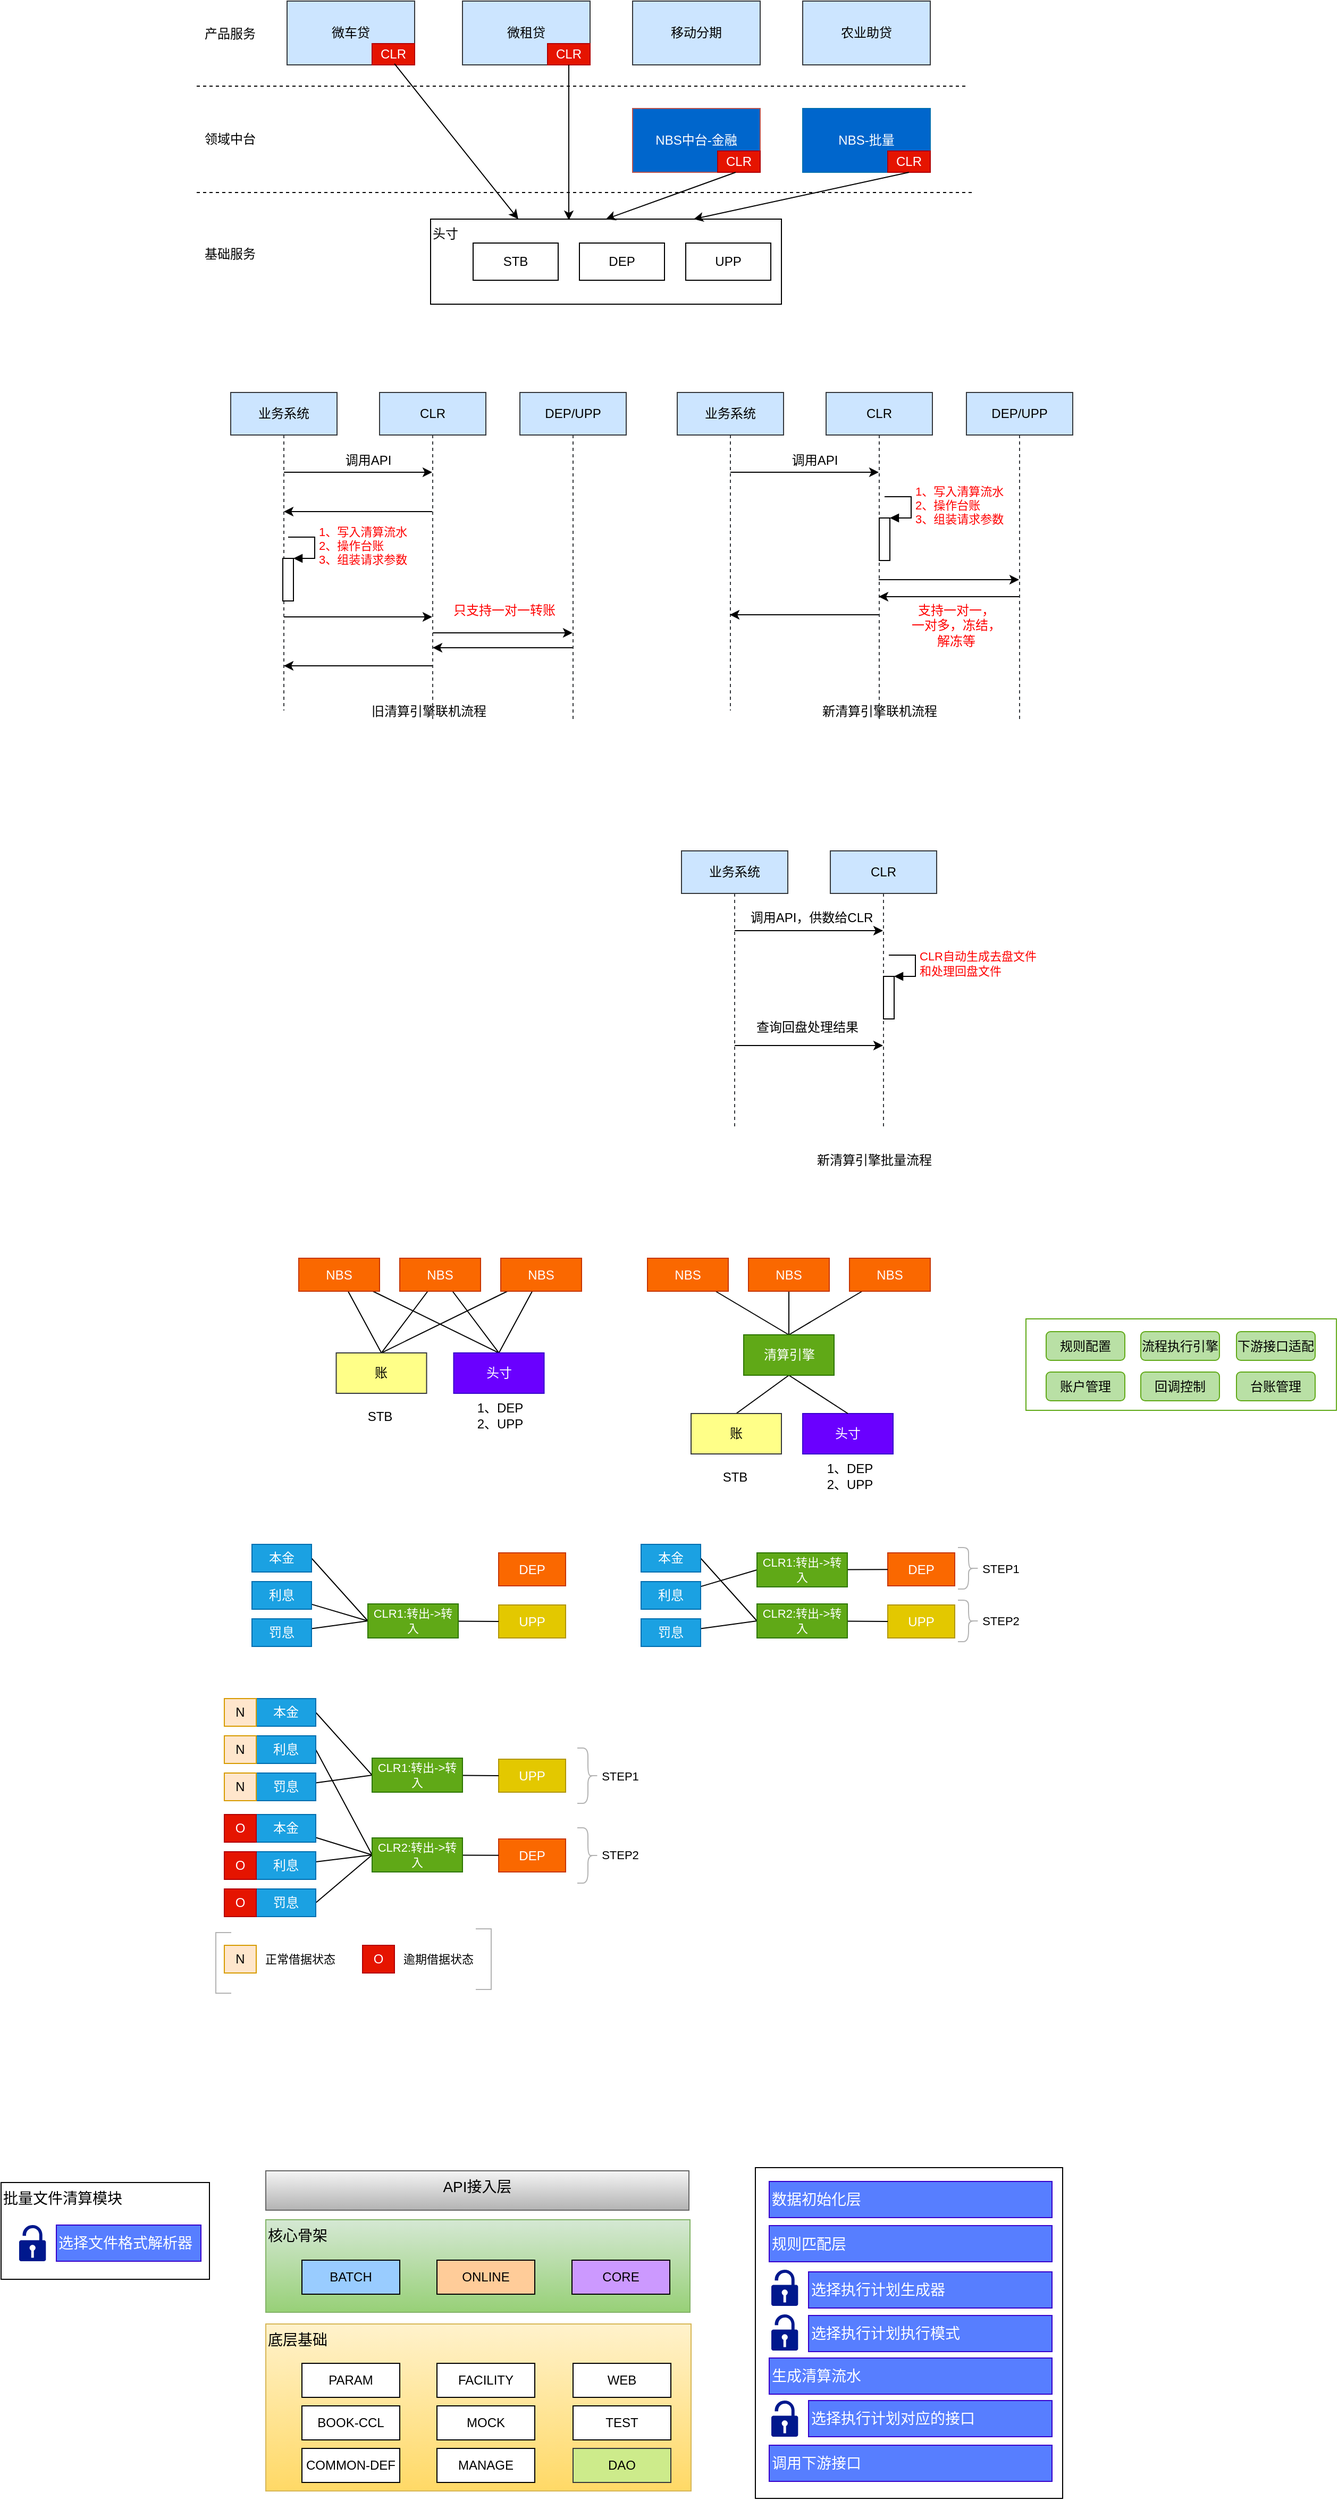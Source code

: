 <mxfile version="12.9.12" type="github">
  <diagram id="a1tYPp3BrUKqBEwflOAb" name="第 1 页">
    <mxGraphModel dx="1267" dy="478" grid="0" gridSize="10" guides="1" tooltips="1" connect="1" arrows="1" fold="1" page="0" pageScale="1" pageWidth="827" pageHeight="1169" math="0" shadow="0">
      <root>
        <mxCell id="0" />
        <mxCell id="1" parent="0" />
        <mxCell id="z7BArUK1gWUJ_uSvDdDJ-170" value="批量文件清算模块" style="rounded=0;whiteSpace=wrap;html=1;fontSize=14;align=left;verticalAlign=top;" vertex="1" parent="1">
          <mxGeometry x="-164" y="2351" width="196" height="91" as="geometry" />
        </mxCell>
        <mxCell id="M3d5OWu_3yA432DnbDmX-1" value="微车贷" style="rounded=0;whiteSpace=wrap;html=1;fillColor=#cce5ff;strokeColor=#36393d;" parent="1" vertex="1">
          <mxGeometry x="105" y="300" width="120" height="60" as="geometry" />
        </mxCell>
        <mxCell id="M3d5OWu_3yA432DnbDmX-2" value="微租贷" style="rounded=0;whiteSpace=wrap;html=1;fillColor=#cce5ff;strokeColor=#36393d;" parent="1" vertex="1">
          <mxGeometry x="270" y="300" width="120" height="60" as="geometry" />
        </mxCell>
        <mxCell id="M3d5OWu_3yA432DnbDmX-3" value="CLR" style="rounded=0;whiteSpace=wrap;html=1;fillColor=#e51400;strokeColor=#B20000;fontColor=#ffffff;" parent="1" vertex="1">
          <mxGeometry x="185" y="340" width="40" height="20" as="geometry" />
        </mxCell>
        <mxCell id="M3d5OWu_3yA432DnbDmX-4" value="CLR" style="rounded=0;whiteSpace=wrap;html=1;fillColor=#e51400;strokeColor=#B20000;fontColor=#ffffff;" parent="1" vertex="1">
          <mxGeometry x="350" y="340" width="40" height="20" as="geometry" />
        </mxCell>
        <mxCell id="M3d5OWu_3yA432DnbDmX-5" value="" style="endArrow=none;dashed=1;html=1;" parent="1" edge="1">
          <mxGeometry width="50" height="50" relative="1" as="geometry">
            <mxPoint x="20" y="380" as="sourcePoint" />
            <mxPoint x="745" y="380" as="targetPoint" />
          </mxGeometry>
        </mxCell>
        <mxCell id="M3d5OWu_3yA432DnbDmX-6" value="NBS中台-金融" style="rounded=0;whiteSpace=wrap;html=1;fillColor=#0066CC;strokeColor=#b85450;fontColor=#FFFFFF;" parent="1" vertex="1">
          <mxGeometry x="430" y="401" width="120" height="60" as="geometry" />
        </mxCell>
        <mxCell id="M3d5OWu_3yA432DnbDmX-7" value="NBS-批量" style="rounded=0;whiteSpace=wrap;html=1;fillColor=#0066CC;strokeColor=#006EAF;fontColor=#ffffff;" parent="1" vertex="1">
          <mxGeometry x="590" y="401" width="120" height="60" as="geometry" />
        </mxCell>
        <mxCell id="M3d5OWu_3yA432DnbDmX-8" value="CLR" style="rounded=0;whiteSpace=wrap;html=1;fillColor=#e51400;strokeColor=#B20000;fontColor=#ffffff;" parent="1" vertex="1">
          <mxGeometry x="510" y="441" width="40" height="20" as="geometry" />
        </mxCell>
        <mxCell id="M3d5OWu_3yA432DnbDmX-9" value="CLR" style="rounded=0;whiteSpace=wrap;html=1;fillColor=#e51400;strokeColor=#B20000;fontColor=#ffffff;" parent="1" vertex="1">
          <mxGeometry x="670" y="441" width="40" height="20" as="geometry" />
        </mxCell>
        <mxCell id="M3d5OWu_3yA432DnbDmX-10" value="移动分期" style="rounded=0;whiteSpace=wrap;html=1;fillColor=#cce5ff;strokeColor=#36393d;" parent="1" vertex="1">
          <mxGeometry x="430" y="300" width="120" height="60" as="geometry" />
        </mxCell>
        <mxCell id="M3d5OWu_3yA432DnbDmX-12" value="农业助贷" style="rounded=0;whiteSpace=wrap;html=1;fillColor=#cce5ff;strokeColor=#36393d;" parent="1" vertex="1">
          <mxGeometry x="590" y="300" width="120" height="60" as="geometry" />
        </mxCell>
        <mxCell id="M3d5OWu_3yA432DnbDmX-13" value="" style="endArrow=none;dashed=1;html=1;" parent="1" edge="1">
          <mxGeometry width="50" height="50" relative="1" as="geometry">
            <mxPoint x="20" y="480" as="sourcePoint" />
            <mxPoint x="750" y="480" as="targetPoint" />
          </mxGeometry>
        </mxCell>
        <mxCell id="M3d5OWu_3yA432DnbDmX-19" value="头寸" style="rounded=0;whiteSpace=wrap;html=1;align=left;verticalAlign=top;" parent="1" vertex="1">
          <mxGeometry x="240" y="505" width="330" height="80" as="geometry" />
        </mxCell>
        <mxCell id="M3d5OWu_3yA432DnbDmX-20" value="STB" style="rounded=0;whiteSpace=wrap;html=1;align=center;" parent="1" vertex="1">
          <mxGeometry x="280" y="527.5" width="80" height="35" as="geometry" />
        </mxCell>
        <mxCell id="M3d5OWu_3yA432DnbDmX-21" value="DEP" style="rounded=0;whiteSpace=wrap;html=1;align=center;" parent="1" vertex="1">
          <mxGeometry x="380" y="527.5" width="80" height="35" as="geometry" />
        </mxCell>
        <mxCell id="M3d5OWu_3yA432DnbDmX-22" value="UPP" style="rounded=0;whiteSpace=wrap;html=1;align=center;" parent="1" vertex="1">
          <mxGeometry x="480" y="527.5" width="80" height="35" as="geometry" />
        </mxCell>
        <mxCell id="M3d5OWu_3yA432DnbDmX-23" value="" style="endArrow=classic;html=1;fontColor=#FFFFFF;exitX=0.842;exitY=0.983;exitDx=0;exitDy=0;exitPerimeter=0;entryX=0.25;entryY=0;entryDx=0;entryDy=0;" parent="1" source="M3d5OWu_3yA432DnbDmX-1" target="M3d5OWu_3yA432DnbDmX-19" edge="1">
          <mxGeometry width="50" height="50" relative="1" as="geometry">
            <mxPoint x="390" y="430" as="sourcePoint" />
            <mxPoint x="440" y="380" as="targetPoint" />
          </mxGeometry>
        </mxCell>
        <mxCell id="M3d5OWu_3yA432DnbDmX-24" value="" style="endArrow=classic;html=1;fontColor=#FFFFFF;exitX=0.5;exitY=1;exitDx=0;exitDy=0;entryX=0.394;entryY=0.013;entryDx=0;entryDy=0;entryPerimeter=0;" parent="1" source="M3d5OWu_3yA432DnbDmX-4" target="M3d5OWu_3yA432DnbDmX-19" edge="1">
          <mxGeometry width="50" height="50" relative="1" as="geometry">
            <mxPoint x="206.04" y="358.98" as="sourcePoint" />
            <mxPoint x="322.5" y="505" as="targetPoint" />
          </mxGeometry>
        </mxCell>
        <mxCell id="M3d5OWu_3yA432DnbDmX-25" value="" style="endArrow=classic;html=1;fontColor=#FFFFFF;exitX=0.808;exitY=1;exitDx=0;exitDy=0;entryX=0.5;entryY=0;entryDx=0;entryDy=0;exitPerimeter=0;" parent="1" source="M3d5OWu_3yA432DnbDmX-6" edge="1">
          <mxGeometry width="50" height="50" relative="1" as="geometry">
            <mxPoint x="370" y="360" as="sourcePoint" />
            <mxPoint x="405" y="505" as="targetPoint" />
          </mxGeometry>
        </mxCell>
        <mxCell id="M3d5OWu_3yA432DnbDmX-26" value="" style="endArrow=classic;html=1;fontColor=#FFFFFF;exitX=0.5;exitY=1;exitDx=0;exitDy=0;entryX=0.75;entryY=0;entryDx=0;entryDy=0;" parent="1" source="M3d5OWu_3yA432DnbDmX-9" target="M3d5OWu_3yA432DnbDmX-19" edge="1">
          <mxGeometry width="50" height="50" relative="1" as="geometry">
            <mxPoint x="526.96" y="461" as="sourcePoint" />
            <mxPoint x="405" y="505" as="targetPoint" />
          </mxGeometry>
        </mxCell>
        <mxCell id="M3d5OWu_3yA432DnbDmX-28" value="产品服务" style="text;html=1;align=center;verticalAlign=middle;resizable=0;points=[];autosize=1;fontColor=#000000;" parent="1" vertex="1">
          <mxGeometry x="21" y="321" width="60" height="20" as="geometry" />
        </mxCell>
        <mxCell id="M3d5OWu_3yA432DnbDmX-29" value="领域中台" style="text;html=1;align=center;verticalAlign=middle;resizable=0;points=[];autosize=1;fontColor=#000000;" parent="1" vertex="1">
          <mxGeometry x="21" y="420" width="60" height="20" as="geometry" />
        </mxCell>
        <mxCell id="M3d5OWu_3yA432DnbDmX-30" value="基础服务" style="text;html=1;align=center;verticalAlign=middle;resizable=0;points=[];autosize=1;fontColor=#000000;" parent="1" vertex="1">
          <mxGeometry x="21" y="527.5" width="60" height="20" as="geometry" />
        </mxCell>
        <mxCell id="M3d5OWu_3yA432DnbDmX-42" style="edgeStyle=orthogonalEdgeStyle;rounded=0;orthogonalLoop=1;jettySize=auto;html=1;fontColor=#000000;" parent="1" source="M3d5OWu_3yA432DnbDmX-39" target="M3d5OWu_3yA432DnbDmX-40" edge="1">
          <mxGeometry relative="1" as="geometry">
            <Array as="points">
              <mxPoint x="184" y="743" />
              <mxPoint x="184" y="743" />
            </Array>
          </mxGeometry>
        </mxCell>
        <mxCell id="M3d5OWu_3yA432DnbDmX-54" style="edgeStyle=orthogonalEdgeStyle;rounded=0;orthogonalLoop=1;jettySize=auto;html=1;fontColor=#000000;" parent="1" source="M3d5OWu_3yA432DnbDmX-39" target="M3d5OWu_3yA432DnbDmX-40" edge="1">
          <mxGeometry relative="1" as="geometry">
            <Array as="points">
              <mxPoint x="164" y="879" />
              <mxPoint x="164" y="879" />
            </Array>
          </mxGeometry>
        </mxCell>
        <mxCell id="M3d5OWu_3yA432DnbDmX-39" value="业务系统" style="shape=umlLifeline;perimeter=lifelinePerimeter;whiteSpace=wrap;html=1;container=1;collapsible=0;recursiveResize=0;outlineConnect=0;align=center;fillColor=#cce5ff;strokeColor=#36393d;" parent="1" vertex="1">
          <mxGeometry x="52" y="668" width="100" height="299" as="geometry" />
        </mxCell>
        <mxCell id="M3d5OWu_3yA432DnbDmX-50" value="" style="html=1;points=[];perimeter=orthogonalPerimeter;align=center;" parent="M3d5OWu_3yA432DnbDmX-39" vertex="1">
          <mxGeometry x="49" y="156" width="10" height="40" as="geometry" />
        </mxCell>
        <mxCell id="M3d5OWu_3yA432DnbDmX-51" value="1、写入清算流水&lt;br&gt;2、操作台账&lt;br&gt;3、组装请求参数" style="edgeStyle=orthogonalEdgeStyle;html=1;align=left;spacingLeft=2;endArrow=block;rounded=0;entryX=1;entryY=0;fontColor=#FF0000;" parent="M3d5OWu_3yA432DnbDmX-39" target="M3d5OWu_3yA432DnbDmX-50" edge="1">
          <mxGeometry relative="1" as="geometry">
            <mxPoint x="54" y="136" as="sourcePoint" />
            <Array as="points">
              <mxPoint x="79" y="136" />
            </Array>
          </mxGeometry>
        </mxCell>
        <mxCell id="M3d5OWu_3yA432DnbDmX-44" style="edgeStyle=orthogonalEdgeStyle;rounded=0;orthogonalLoop=1;jettySize=auto;html=1;fontColor=#000000;" parent="1" source="M3d5OWu_3yA432DnbDmX-40" target="M3d5OWu_3yA432DnbDmX-39" edge="1">
          <mxGeometry relative="1" as="geometry">
            <Array as="points">
              <mxPoint x="170" y="780" />
              <mxPoint x="170" y="780" />
            </Array>
          </mxGeometry>
        </mxCell>
        <mxCell id="M3d5OWu_3yA432DnbDmX-55" style="edgeStyle=orthogonalEdgeStyle;rounded=0;orthogonalLoop=1;jettySize=auto;html=1;fontColor=#000000;" parent="1" source="M3d5OWu_3yA432DnbDmX-40" target="M3d5OWu_3yA432DnbDmX-41" edge="1">
          <mxGeometry relative="1" as="geometry">
            <Array as="points">
              <mxPoint x="302" y="894" />
              <mxPoint x="302" y="894" />
            </Array>
          </mxGeometry>
        </mxCell>
        <mxCell id="M3d5OWu_3yA432DnbDmX-40" value="CLR" style="shape=umlLifeline;perimeter=lifelinePerimeter;whiteSpace=wrap;html=1;container=1;collapsible=0;recursiveResize=0;outlineConnect=0;align=center;fillColor=#cce5ff;strokeColor=#36393d;" parent="1" vertex="1">
          <mxGeometry x="192" y="668" width="100" height="309" as="geometry" />
        </mxCell>
        <mxCell id="M3d5OWu_3yA432DnbDmX-56" style="edgeStyle=orthogonalEdgeStyle;rounded=0;orthogonalLoop=1;jettySize=auto;html=1;fontColor=#000000;" parent="1" source="M3d5OWu_3yA432DnbDmX-40" target="M3d5OWu_3yA432DnbDmX-39" edge="1">
          <mxGeometry relative="1" as="geometry">
            <mxPoint x="252" y="952" as="sourcePoint" />
            <Array as="points">
              <mxPoint x="163" y="925" />
              <mxPoint x="163" y="925" />
            </Array>
          </mxGeometry>
        </mxCell>
        <mxCell id="M3d5OWu_3yA432DnbDmX-57" style="edgeStyle=orthogonalEdgeStyle;rounded=0;orthogonalLoop=1;jettySize=auto;html=1;fontColor=#000000;" parent="1" source="M3d5OWu_3yA432DnbDmX-41" target="M3d5OWu_3yA432DnbDmX-40" edge="1">
          <mxGeometry relative="1" as="geometry">
            <Array as="points">
              <mxPoint x="310" y="908" />
              <mxPoint x="310" y="908" />
            </Array>
          </mxGeometry>
        </mxCell>
        <mxCell id="M3d5OWu_3yA432DnbDmX-41" value="DEP/UPP" style="shape=umlLifeline;perimeter=lifelinePerimeter;whiteSpace=wrap;html=1;container=1;collapsible=0;recursiveResize=0;outlineConnect=0;align=center;fillColor=#cce5ff;strokeColor=#36393d;" parent="1" vertex="1">
          <mxGeometry x="324" y="668" width="100" height="309" as="geometry" />
        </mxCell>
        <mxCell id="M3d5OWu_3yA432DnbDmX-43" value="调用API" style="text;html=1;align=center;verticalAlign=middle;resizable=0;points=[];autosize=1;fontColor=#000000;" parent="1" vertex="1">
          <mxGeometry x="155" y="723" width="52" height="18" as="geometry" />
        </mxCell>
        <mxCell id="M3d5OWu_3yA432DnbDmX-58" style="edgeStyle=orthogonalEdgeStyle;rounded=0;orthogonalLoop=1;jettySize=auto;html=1;fontColor=#000000;" parent="1" source="M3d5OWu_3yA432DnbDmX-60" target="M3d5OWu_3yA432DnbDmX-65" edge="1">
          <mxGeometry relative="1" as="geometry">
            <Array as="points">
              <mxPoint x="604" y="743" />
              <mxPoint x="604" y="743" />
            </Array>
          </mxGeometry>
        </mxCell>
        <mxCell id="M3d5OWu_3yA432DnbDmX-60" value="业务系统" style="shape=umlLifeline;perimeter=lifelinePerimeter;whiteSpace=wrap;html=1;container=1;collapsible=0;recursiveResize=0;outlineConnect=0;align=center;fillColor=#cce5ff;strokeColor=#36393d;" parent="1" vertex="1">
          <mxGeometry x="472" y="668" width="100" height="299" as="geometry" />
        </mxCell>
        <mxCell id="M3d5OWu_3yA432DnbDmX-64" style="edgeStyle=orthogonalEdgeStyle;rounded=0;orthogonalLoop=1;jettySize=auto;html=1;fontColor=#000000;" parent="1" edge="1">
          <mxGeometry relative="1" as="geometry">
            <mxPoint x="661.5" y="844" as="sourcePoint" />
            <mxPoint x="793.5" y="844" as="targetPoint" />
            <Array as="points">
              <mxPoint x="721" y="844" />
              <mxPoint x="721" y="844" />
            </Array>
          </mxGeometry>
        </mxCell>
        <mxCell id="M3d5OWu_3yA432DnbDmX-65" value="CLR" style="shape=umlLifeline;perimeter=lifelinePerimeter;whiteSpace=wrap;html=1;container=1;collapsible=0;recursiveResize=0;outlineConnect=0;align=center;fillColor=#cce5ff;strokeColor=#36393d;" parent="1" vertex="1">
          <mxGeometry x="612" y="668" width="100" height="309" as="geometry" />
        </mxCell>
        <mxCell id="M3d5OWu_3yA432DnbDmX-61" value="" style="html=1;points=[];perimeter=orthogonalPerimeter;align=center;" parent="M3d5OWu_3yA432DnbDmX-65" vertex="1">
          <mxGeometry x="50" y="118" width="10" height="40" as="geometry" />
        </mxCell>
        <mxCell id="M3d5OWu_3yA432DnbDmX-62" value="1、写入清算流水&lt;br&gt;2、操作台账&lt;br&gt;3、组装请求参数" style="edgeStyle=orthogonalEdgeStyle;html=1;align=left;spacingLeft=2;endArrow=block;rounded=0;entryX=1;entryY=0;fontColor=#FF0000;" parent="M3d5OWu_3yA432DnbDmX-65" target="M3d5OWu_3yA432DnbDmX-61" edge="1">
          <mxGeometry relative="1" as="geometry">
            <mxPoint x="55" y="98" as="sourcePoint" />
            <Array as="points">
              <mxPoint x="80" y="98" />
            </Array>
          </mxGeometry>
        </mxCell>
        <mxCell id="M3d5OWu_3yA432DnbDmX-66" style="edgeStyle=orthogonalEdgeStyle;rounded=0;orthogonalLoop=1;jettySize=auto;html=1;fontColor=#000000;" parent="1" edge="1">
          <mxGeometry relative="1" as="geometry">
            <mxPoint x="661.5" y="877" as="sourcePoint" />
            <mxPoint x="521.5" y="877" as="targetPoint" />
            <Array as="points">
              <mxPoint x="597" y="877" />
              <mxPoint x="597" y="877" />
            </Array>
          </mxGeometry>
        </mxCell>
        <mxCell id="M3d5OWu_3yA432DnbDmX-67" style="edgeStyle=orthogonalEdgeStyle;rounded=0;orthogonalLoop=1;jettySize=auto;html=1;fontColor=#000000;" parent="1" edge="1">
          <mxGeometry relative="1" as="geometry">
            <mxPoint x="793.5" y="860" as="sourcePoint" />
            <mxPoint x="661.5" y="860" as="targetPoint" />
            <Array as="points">
              <mxPoint x="719" y="860" />
              <mxPoint x="719" y="860" />
            </Array>
          </mxGeometry>
        </mxCell>
        <mxCell id="M3d5OWu_3yA432DnbDmX-68" value="DEP/UPP" style="shape=umlLifeline;perimeter=lifelinePerimeter;whiteSpace=wrap;html=1;container=1;collapsible=0;recursiveResize=0;outlineConnect=0;align=center;fillColor=#cce5ff;strokeColor=#36393d;" parent="1" vertex="1">
          <mxGeometry x="744" y="668" width="100" height="309" as="geometry" />
        </mxCell>
        <mxCell id="M3d5OWu_3yA432DnbDmX-69" value="调用API" style="text;html=1;align=center;verticalAlign=middle;resizable=0;points=[];autosize=1;fontColor=#000000;" parent="1" vertex="1">
          <mxGeometry x="575" y="723" width="52" height="18" as="geometry" />
        </mxCell>
        <mxCell id="M3d5OWu_3yA432DnbDmX-70" value="旧清算引擎联机流程" style="text;html=1;align=center;verticalAlign=middle;resizable=0;points=[];autosize=1;fontColor=#000000;" parent="1" vertex="1">
          <mxGeometry x="179" y="959" width="118" height="18" as="geometry" />
        </mxCell>
        <mxCell id="M3d5OWu_3yA432DnbDmX-73" value="只支持一对一转账" style="text;html=1;align=center;verticalAlign=middle;resizable=0;points=[];autosize=1;fontColor=#FF0000;" parent="1" vertex="1">
          <mxGeometry x="256" y="864" width="106" height="18" as="geometry" />
        </mxCell>
        <mxCell id="M3d5OWu_3yA432DnbDmX-74" value="新清算引擎联机流程" style="text;html=1;align=center;verticalAlign=middle;resizable=0;points=[];autosize=1;fontColor=#000000;" parent="1" vertex="1">
          <mxGeometry x="603" y="959" width="118" height="18" as="geometry" />
        </mxCell>
        <mxCell id="M3d5OWu_3yA432DnbDmX-76" value="&lt;div&gt;支持一对一，&lt;/div&gt;&lt;div&gt;一对多，冻结，&lt;/div&gt;&lt;div&gt;解冻等&lt;br&gt;&lt;/div&gt;" style="text;html=1;align=center;verticalAlign=middle;resizable=0;points=[];autosize=1;fontColor=#FF0000;" parent="1" vertex="1">
          <mxGeometry x="687" y="864" width="94" height="46" as="geometry" />
        </mxCell>
        <mxCell id="M3d5OWu_3yA432DnbDmX-77" style="edgeStyle=orthogonalEdgeStyle;rounded=0;orthogonalLoop=1;jettySize=auto;html=1;fontColor=#000000;" parent="1" source="M3d5OWu_3yA432DnbDmX-78" target="M3d5OWu_3yA432DnbDmX-80" edge="1">
          <mxGeometry relative="1" as="geometry">
            <Array as="points">
              <mxPoint x="608" y="1174" />
              <mxPoint x="608" y="1174" />
            </Array>
          </mxGeometry>
        </mxCell>
        <mxCell id="M3d5OWu_3yA432DnbDmX-89" style="edgeStyle=orthogonalEdgeStyle;rounded=0;orthogonalLoop=1;jettySize=auto;html=1;fontColor=#FF0000;" parent="1" source="M3d5OWu_3yA432DnbDmX-78" target="M3d5OWu_3yA432DnbDmX-80" edge="1">
          <mxGeometry relative="1" as="geometry">
            <Array as="points">
              <mxPoint x="595" y="1282" />
              <mxPoint x="595" y="1282" />
            </Array>
          </mxGeometry>
        </mxCell>
        <mxCell id="M3d5OWu_3yA432DnbDmX-78" value="业务系统" style="shape=umlLifeline;perimeter=lifelinePerimeter;whiteSpace=wrap;html=1;container=1;collapsible=0;recursiveResize=0;outlineConnect=0;align=center;fillColor=#cce5ff;strokeColor=#36393d;" parent="1" vertex="1">
          <mxGeometry x="476" y="1099" width="100" height="261" as="geometry" />
        </mxCell>
        <mxCell id="M3d5OWu_3yA432DnbDmX-80" value="CLR" style="shape=umlLifeline;perimeter=lifelinePerimeter;whiteSpace=wrap;html=1;container=1;collapsible=0;recursiveResize=0;outlineConnect=0;align=center;fillColor=#cce5ff;strokeColor=#36393d;" parent="1" vertex="1">
          <mxGeometry x="616" y="1099" width="100" height="262" as="geometry" />
        </mxCell>
        <mxCell id="M3d5OWu_3yA432DnbDmX-81" value="" style="html=1;points=[];perimeter=orthogonalPerimeter;align=center;" parent="M3d5OWu_3yA432DnbDmX-80" vertex="1">
          <mxGeometry x="50" y="118" width="10" height="40" as="geometry" />
        </mxCell>
        <mxCell id="M3d5OWu_3yA432DnbDmX-82" value="CLR自动生成去盘文件&lt;br&gt;和处理回盘文件" style="edgeStyle=orthogonalEdgeStyle;html=1;align=left;spacingLeft=2;endArrow=block;rounded=0;entryX=1;entryY=0;fontColor=#FF0000;" parent="M3d5OWu_3yA432DnbDmX-80" target="M3d5OWu_3yA432DnbDmX-81" edge="1">
          <mxGeometry relative="1" as="geometry">
            <mxPoint x="55" y="98" as="sourcePoint" />
            <Array as="points">
              <mxPoint x="80" y="98" />
            </Array>
          </mxGeometry>
        </mxCell>
        <mxCell id="M3d5OWu_3yA432DnbDmX-86" value="调用API，供数给CLR" style="text;html=1;align=center;verticalAlign=middle;resizable=0;points=[];autosize=1;fontColor=#000000;" parent="1" vertex="1">
          <mxGeometry x="535" y="1153" width="125" height="18" as="geometry" />
        </mxCell>
        <mxCell id="M3d5OWu_3yA432DnbDmX-87" value="新清算引擎批量流程" style="text;html=1;align=center;verticalAlign=middle;resizable=0;points=[];autosize=1;fontColor=#000000;" parent="1" vertex="1">
          <mxGeometry x="598" y="1381" width="118" height="18" as="geometry" />
        </mxCell>
        <mxCell id="M3d5OWu_3yA432DnbDmX-91" value="查询回盘处理结果" style="text;html=1;align=center;verticalAlign=middle;resizable=0;points=[];autosize=1;fontColor=#000000;" parent="1" vertex="1">
          <mxGeometry x="541" y="1256" width="106" height="18" as="geometry" />
        </mxCell>
        <mxCell id="z7BArUK1gWUJ_uSvDdDJ-9" style="rounded=0;orthogonalLoop=1;jettySize=auto;html=1;entryX=0.5;entryY=0;entryDx=0;entryDy=0;endArrow=none;endFill=0;" edge="1" parent="1" source="z7BArUK1gWUJ_uSvDdDJ-1" target="z7BArUK1gWUJ_uSvDdDJ-8">
          <mxGeometry relative="1" as="geometry" />
        </mxCell>
        <mxCell id="z7BArUK1gWUJ_uSvDdDJ-176" style="edgeStyle=none;rounded=0;orthogonalLoop=1;jettySize=auto;html=1;entryX=0.5;entryY=0;entryDx=0;entryDy=0;endArrow=none;endFill=0;fontSize=12;fontColor=#000000;" edge="1" parent="1" source="z7BArUK1gWUJ_uSvDdDJ-1" target="z7BArUK1gWUJ_uSvDdDJ-174">
          <mxGeometry relative="1" as="geometry" />
        </mxCell>
        <mxCell id="z7BArUK1gWUJ_uSvDdDJ-1" value="NBS" style="rounded=0;whiteSpace=wrap;html=1;fillColor=#fa6800;strokeColor=#C73500;fontColor=#ffffff;" vertex="1" parent="1">
          <mxGeometry x="116" y="1482" width="76" height="31" as="geometry" />
        </mxCell>
        <mxCell id="z7BArUK1gWUJ_uSvDdDJ-10" style="edgeStyle=none;rounded=0;orthogonalLoop=1;jettySize=auto;html=1;entryX=0.5;entryY=0;entryDx=0;entryDy=0;endArrow=none;endFill=0;" edge="1" parent="1" source="z7BArUK1gWUJ_uSvDdDJ-4" target="z7BArUK1gWUJ_uSvDdDJ-8">
          <mxGeometry relative="1" as="geometry" />
        </mxCell>
        <mxCell id="z7BArUK1gWUJ_uSvDdDJ-177" style="edgeStyle=none;rounded=0;orthogonalLoop=1;jettySize=auto;html=1;entryX=0.5;entryY=0;entryDx=0;entryDy=0;endArrow=none;endFill=0;fontSize=12;fontColor=#000000;" edge="1" parent="1" source="z7BArUK1gWUJ_uSvDdDJ-4" target="z7BArUK1gWUJ_uSvDdDJ-174">
          <mxGeometry relative="1" as="geometry" />
        </mxCell>
        <mxCell id="z7BArUK1gWUJ_uSvDdDJ-4" value="NBS" style="rounded=0;whiteSpace=wrap;html=1;fillColor=#fa6800;strokeColor=#C73500;fontColor=#ffffff;" vertex="1" parent="1">
          <mxGeometry x="211" y="1482" width="76" height="31" as="geometry" />
        </mxCell>
        <mxCell id="z7BArUK1gWUJ_uSvDdDJ-11" style="edgeStyle=none;rounded=0;orthogonalLoop=1;jettySize=auto;html=1;entryX=0.5;entryY=0;entryDx=0;entryDy=0;endArrow=none;endFill=0;" edge="1" parent="1" source="z7BArUK1gWUJ_uSvDdDJ-5" target="z7BArUK1gWUJ_uSvDdDJ-8">
          <mxGeometry relative="1" as="geometry" />
        </mxCell>
        <mxCell id="z7BArUK1gWUJ_uSvDdDJ-178" style="edgeStyle=none;rounded=0;orthogonalLoop=1;jettySize=auto;html=1;entryX=0.5;entryY=0;entryDx=0;entryDy=0;endArrow=none;endFill=0;fontSize=12;fontColor=#000000;" edge="1" parent="1" source="z7BArUK1gWUJ_uSvDdDJ-5" target="z7BArUK1gWUJ_uSvDdDJ-174">
          <mxGeometry relative="1" as="geometry" />
        </mxCell>
        <mxCell id="z7BArUK1gWUJ_uSvDdDJ-5" value="NBS" style="rounded=0;whiteSpace=wrap;html=1;fillColor=#fa6800;strokeColor=#C73500;fontColor=#ffffff;" vertex="1" parent="1">
          <mxGeometry x="306" y="1482" width="76" height="31" as="geometry" />
        </mxCell>
        <mxCell id="z7BArUK1gWUJ_uSvDdDJ-8" value="头寸" style="rounded=0;whiteSpace=wrap;html=1;align=center;verticalAlign=middle;fillColor=#6a00ff;strokeColor=#3700CC;fontColor=#ffffff;" vertex="1" parent="1">
          <mxGeometry x="261.75" y="1571" width="85" height="38" as="geometry" />
        </mxCell>
        <mxCell id="z7BArUK1gWUJ_uSvDdDJ-12" value="1、DEP&lt;br&gt;2、UPP" style="text;html=1;align=center;verticalAlign=middle;resizable=0;points=[];autosize=1;" vertex="1" parent="1">
          <mxGeometry x="278.25" y="1614" width="54" height="32" as="geometry" />
        </mxCell>
        <mxCell id="z7BArUK1gWUJ_uSvDdDJ-23" style="edgeStyle=none;rounded=0;orthogonalLoop=1;jettySize=auto;html=1;endArrow=none;endFill=0;entryX=0.5;entryY=0;entryDx=0;entryDy=0;" edge="1" parent="1" source="z7BArUK1gWUJ_uSvDdDJ-14" target="z7BArUK1gWUJ_uSvDdDJ-22">
          <mxGeometry relative="1" as="geometry" />
        </mxCell>
        <mxCell id="z7BArUK1gWUJ_uSvDdDJ-14" value="NBS" style="rounded=0;whiteSpace=wrap;html=1;fillColor=#fa6800;strokeColor=#C73500;fontColor=#ffffff;" vertex="1" parent="1">
          <mxGeometry x="444" y="1482" width="76" height="31" as="geometry" />
        </mxCell>
        <mxCell id="z7BArUK1gWUJ_uSvDdDJ-24" style="edgeStyle=none;rounded=0;orthogonalLoop=1;jettySize=auto;html=1;entryX=0.5;entryY=0;entryDx=0;entryDy=0;endArrow=none;endFill=0;" edge="1" parent="1" source="z7BArUK1gWUJ_uSvDdDJ-16" target="z7BArUK1gWUJ_uSvDdDJ-22">
          <mxGeometry relative="1" as="geometry" />
        </mxCell>
        <mxCell id="z7BArUK1gWUJ_uSvDdDJ-16" value="NBS" style="rounded=0;whiteSpace=wrap;html=1;fillColor=#fa6800;strokeColor=#C73500;fontColor=#ffffff;" vertex="1" parent="1">
          <mxGeometry x="539" y="1482" width="76" height="31" as="geometry" />
        </mxCell>
        <mxCell id="z7BArUK1gWUJ_uSvDdDJ-25" style="edgeStyle=none;rounded=0;orthogonalLoop=1;jettySize=auto;html=1;entryX=0.5;entryY=0;entryDx=0;entryDy=0;endArrow=none;endFill=0;" edge="1" parent="1" source="z7BArUK1gWUJ_uSvDdDJ-18" target="z7BArUK1gWUJ_uSvDdDJ-22">
          <mxGeometry relative="1" as="geometry" />
        </mxCell>
        <mxCell id="z7BArUK1gWUJ_uSvDdDJ-18" value="NBS" style="rounded=0;whiteSpace=wrap;html=1;fillColor=#fa6800;strokeColor=#C73500;fontColor=#ffffff;" vertex="1" parent="1">
          <mxGeometry x="634" y="1482" width="76" height="31" as="geometry" />
        </mxCell>
        <mxCell id="z7BArUK1gWUJ_uSvDdDJ-19" value="头寸" style="rounded=0;whiteSpace=wrap;html=1;align=center;verticalAlign=middle;fillColor=#6a00ff;strokeColor=#3700CC;fontColor=#ffffff;" vertex="1" parent="1">
          <mxGeometry x="590" y="1628" width="85" height="38" as="geometry" />
        </mxCell>
        <mxCell id="z7BArUK1gWUJ_uSvDdDJ-20" value="1、DEP&lt;br&gt;2、UPP" style="text;html=1;align=center;verticalAlign=middle;resizable=0;points=[];autosize=1;" vertex="1" parent="1">
          <mxGeometry x="606.5" y="1671" width="54" height="32" as="geometry" />
        </mxCell>
        <mxCell id="z7BArUK1gWUJ_uSvDdDJ-26" style="edgeStyle=none;rounded=0;orthogonalLoop=1;jettySize=auto;html=1;entryX=0.5;entryY=0;entryDx=0;entryDy=0;endArrow=none;endFill=0;exitX=0.5;exitY=1;exitDx=0;exitDy=0;" edge="1" parent="1" source="z7BArUK1gWUJ_uSvDdDJ-22" target="z7BArUK1gWUJ_uSvDdDJ-19">
          <mxGeometry relative="1" as="geometry">
            <mxPoint x="622.5" y="1594" as="sourcePoint" />
          </mxGeometry>
        </mxCell>
        <mxCell id="z7BArUK1gWUJ_uSvDdDJ-181" style="edgeStyle=none;rounded=0;orthogonalLoop=1;jettySize=auto;html=1;entryX=0.5;entryY=0;entryDx=0;entryDy=0;endArrow=none;endFill=0;fontSize=12;fontColor=#000000;exitX=0.5;exitY=1;exitDx=0;exitDy=0;" edge="1" parent="1" source="z7BArUK1gWUJ_uSvDdDJ-22" target="z7BArUK1gWUJ_uSvDdDJ-179">
          <mxGeometry relative="1" as="geometry" />
        </mxCell>
        <mxCell id="z7BArUK1gWUJ_uSvDdDJ-22" value="清算引擎" style="rounded=0;whiteSpace=wrap;html=1;align=center;verticalAlign=middle;fillColor=#60a917;strokeColor=#2D7600;fontColor=#ffffff;" vertex="1" parent="1">
          <mxGeometry x="534.5" y="1554" width="85" height="38" as="geometry" />
        </mxCell>
        <mxCell id="z7BArUK1gWUJ_uSvDdDJ-46" style="edgeStyle=none;rounded=0;orthogonalLoop=1;jettySize=auto;html=1;entryX=0;entryY=0.5;entryDx=0;entryDy=0;endArrow=none;endFill=0;fontSize=11;fontColor=#FFFFFF;exitX=1;exitY=0.5;exitDx=0;exitDy=0;" edge="1" parent="1" source="z7BArUK1gWUJ_uSvDdDJ-28" target="z7BArUK1gWUJ_uSvDdDJ-45">
          <mxGeometry relative="1" as="geometry" />
        </mxCell>
        <mxCell id="z7BArUK1gWUJ_uSvDdDJ-28" value="本金" style="rounded=0;whiteSpace=wrap;html=1;align=center;fillColor=#1ba1e2;strokeColor=#006EAF;fontColor=#ffffff;" vertex="1" parent="1">
          <mxGeometry x="72" y="1751" width="56" height="26" as="geometry" />
        </mxCell>
        <mxCell id="z7BArUK1gWUJ_uSvDdDJ-47" style="edgeStyle=none;rounded=0;orthogonalLoop=1;jettySize=auto;html=1;entryX=0;entryY=0.5;entryDx=0;entryDy=0;endArrow=none;endFill=0;fontSize=11;fontColor=#FFFFFF;" edge="1" parent="1" source="z7BArUK1gWUJ_uSvDdDJ-29" target="z7BArUK1gWUJ_uSvDdDJ-45">
          <mxGeometry relative="1" as="geometry" />
        </mxCell>
        <mxCell id="z7BArUK1gWUJ_uSvDdDJ-29" value="&lt;div&gt;利息&lt;br&gt;&lt;/div&gt;" style="rounded=0;whiteSpace=wrap;html=1;align=center;fillColor=#1ba1e2;strokeColor=#006EAF;fontColor=#ffffff;" vertex="1" parent="1">
          <mxGeometry x="72" y="1786" width="56" height="26" as="geometry" />
        </mxCell>
        <mxCell id="z7BArUK1gWUJ_uSvDdDJ-48" style="edgeStyle=none;rounded=0;orthogonalLoop=1;jettySize=auto;html=1;entryX=0;entryY=0.5;entryDx=0;entryDy=0;endArrow=none;endFill=0;fontSize=11;fontColor=#FFFFFF;" edge="1" parent="1" source="z7BArUK1gWUJ_uSvDdDJ-30" target="z7BArUK1gWUJ_uSvDdDJ-45">
          <mxGeometry relative="1" as="geometry" />
        </mxCell>
        <mxCell id="z7BArUK1gWUJ_uSvDdDJ-30" value="罚息" style="rounded=0;whiteSpace=wrap;html=1;align=center;fillColor=#1ba1e2;strokeColor=#006EAF;fontColor=#ffffff;" vertex="1" parent="1">
          <mxGeometry x="72" y="1821" width="56" height="26" as="geometry" />
        </mxCell>
        <mxCell id="z7BArUK1gWUJ_uSvDdDJ-31" value="" style="rounded=0;whiteSpace=wrap;html=1;align=center;strokeColor=#60A917;" vertex="1" parent="1">
          <mxGeometry x="800" y="1539" width="292" height="86" as="geometry" />
        </mxCell>
        <mxCell id="z7BArUK1gWUJ_uSvDdDJ-33" value="流程执行引擎" style="rounded=1;whiteSpace=wrap;html=1;strokeColor=#60A917;align=center;fillColor=#B9E0A5;" vertex="1" parent="1">
          <mxGeometry x="908" y="1551" width="74" height="27" as="geometry" />
        </mxCell>
        <mxCell id="z7BArUK1gWUJ_uSvDdDJ-35" value="下游接口适配" style="rounded=1;whiteSpace=wrap;html=1;strokeColor=#60A917;align=center;fillColor=#B9E0A5;" vertex="1" parent="1">
          <mxGeometry x="998" y="1551" width="74" height="27" as="geometry" />
        </mxCell>
        <mxCell id="z7BArUK1gWUJ_uSvDdDJ-39" value="回调控制" style="rounded=1;whiteSpace=wrap;html=1;strokeColor=#60A917;align=center;fillColor=#B9E0A5;" vertex="1" parent="1">
          <mxGeometry x="908" y="1589" width="74" height="27" as="geometry" />
        </mxCell>
        <mxCell id="z7BArUK1gWUJ_uSvDdDJ-40" value="台账管理" style="rounded=1;whiteSpace=wrap;html=1;strokeColor=#60A917;align=center;fillColor=#B9E0A5;" vertex="1" parent="1">
          <mxGeometry x="998" y="1589" width="74" height="27" as="geometry" />
        </mxCell>
        <mxCell id="z7BArUK1gWUJ_uSvDdDJ-41" value="规则配置" style="rounded=1;whiteSpace=wrap;html=1;strokeColor=#60A917;align=center;fillColor=#B9E0A5;" vertex="1" parent="1">
          <mxGeometry x="819" y="1551" width="74" height="27" as="geometry" />
        </mxCell>
        <mxCell id="z7BArUK1gWUJ_uSvDdDJ-42" value="账户管理" style="rounded=1;whiteSpace=wrap;html=1;strokeColor=#60A917;align=center;fillColor=#B9E0A5;" vertex="1" parent="1">
          <mxGeometry x="819" y="1589" width="74" height="27" as="geometry" />
        </mxCell>
        <mxCell id="z7BArUK1gWUJ_uSvDdDJ-43" value="DEP" style="rounded=0;whiteSpace=wrap;html=1;strokeColor=#C73500;fillColor=#fa6800;align=center;fontColor=#ffffff;" vertex="1" parent="1">
          <mxGeometry x="304" y="1759" width="63" height="31" as="geometry" />
        </mxCell>
        <mxCell id="z7BArUK1gWUJ_uSvDdDJ-44" value="UPP" style="rounded=0;whiteSpace=wrap;html=1;strokeColor=#B09500;fillColor=#e3c800;align=center;fontColor=#ffffff;" vertex="1" parent="1">
          <mxGeometry x="304" y="1808" width="63" height="31" as="geometry" />
        </mxCell>
        <mxCell id="z7BArUK1gWUJ_uSvDdDJ-49" style="edgeStyle=none;rounded=0;orthogonalLoop=1;jettySize=auto;html=1;entryX=0;entryY=0.5;entryDx=0;entryDy=0;endArrow=none;endFill=0;fontSize=11;fontColor=#FFFFFF;" edge="1" parent="1" source="z7BArUK1gWUJ_uSvDdDJ-45" target="z7BArUK1gWUJ_uSvDdDJ-44">
          <mxGeometry relative="1" as="geometry" />
        </mxCell>
        <mxCell id="z7BArUK1gWUJ_uSvDdDJ-45" value="CLR1:转出-&amp;gt;转入" style="rounded=0;whiteSpace=wrap;html=1;strokeColor=#2D7600;fillColor=#60a917;align=center;fontSize=11;fontColor=#ffffff;" vertex="1" parent="1">
          <mxGeometry x="181" y="1807" width="85" height="32" as="geometry" />
        </mxCell>
        <mxCell id="z7BArUK1gWUJ_uSvDdDJ-50" style="edgeStyle=none;rounded=0;orthogonalLoop=1;jettySize=auto;html=1;entryX=0;entryY=0.5;entryDx=0;entryDy=0;endArrow=none;endFill=0;fontSize=11;fontColor=#FFFFFF;exitX=1;exitY=0.5;exitDx=0;exitDy=0;" edge="1" source="z7BArUK1gWUJ_uSvDdDJ-51" target="z7BArUK1gWUJ_uSvDdDJ-59" parent="1">
          <mxGeometry relative="1" as="geometry" />
        </mxCell>
        <mxCell id="z7BArUK1gWUJ_uSvDdDJ-51" value="本金" style="rounded=0;whiteSpace=wrap;html=1;align=center;fillColor=#1ba1e2;strokeColor=#006EAF;fontColor=#ffffff;" vertex="1" parent="1">
          <mxGeometry x="438" y="1751" width="56" height="26" as="geometry" />
        </mxCell>
        <mxCell id="z7BArUK1gWUJ_uSvDdDJ-52" style="edgeStyle=none;rounded=0;orthogonalLoop=1;jettySize=auto;html=1;entryX=0;entryY=0.5;entryDx=0;entryDy=0;endArrow=none;endFill=0;fontSize=11;fontColor=#FFFFFF;" edge="1" source="z7BArUK1gWUJ_uSvDdDJ-53" target="z7BArUK1gWUJ_uSvDdDJ-60" parent="1">
          <mxGeometry relative="1" as="geometry" />
        </mxCell>
        <mxCell id="z7BArUK1gWUJ_uSvDdDJ-53" value="&lt;div&gt;利息&lt;br&gt;&lt;/div&gt;" style="rounded=0;whiteSpace=wrap;html=1;align=center;fillColor=#1ba1e2;strokeColor=#006EAF;fontColor=#ffffff;" vertex="1" parent="1">
          <mxGeometry x="438" y="1786" width="56" height="26" as="geometry" />
        </mxCell>
        <mxCell id="z7BArUK1gWUJ_uSvDdDJ-54" style="edgeStyle=none;rounded=0;orthogonalLoop=1;jettySize=auto;html=1;entryX=0;entryY=0.5;entryDx=0;entryDy=0;endArrow=none;endFill=0;fontSize=11;fontColor=#FFFFFF;" edge="1" source="z7BArUK1gWUJ_uSvDdDJ-55" target="z7BArUK1gWUJ_uSvDdDJ-59" parent="1">
          <mxGeometry relative="1" as="geometry" />
        </mxCell>
        <mxCell id="z7BArUK1gWUJ_uSvDdDJ-55" value="罚息" style="rounded=0;whiteSpace=wrap;html=1;align=center;fillColor=#1ba1e2;strokeColor=#006EAF;fontColor=#ffffff;" vertex="1" parent="1">
          <mxGeometry x="438" y="1821" width="56" height="26" as="geometry" />
        </mxCell>
        <mxCell id="z7BArUK1gWUJ_uSvDdDJ-56" value="DEP" style="rounded=0;whiteSpace=wrap;html=1;strokeColor=#C73500;fillColor=#fa6800;align=center;fontColor=#ffffff;" vertex="1" parent="1">
          <mxGeometry x="670" y="1759" width="63" height="31" as="geometry" />
        </mxCell>
        <mxCell id="z7BArUK1gWUJ_uSvDdDJ-57" value="UPP" style="rounded=0;whiteSpace=wrap;html=1;strokeColor=#B09500;fillColor=#e3c800;align=center;fontColor=#ffffff;" vertex="1" parent="1">
          <mxGeometry x="670" y="1808" width="63" height="31" as="geometry" />
        </mxCell>
        <mxCell id="z7BArUK1gWUJ_uSvDdDJ-58" style="edgeStyle=none;rounded=0;orthogonalLoop=1;jettySize=auto;html=1;entryX=0;entryY=0.5;entryDx=0;entryDy=0;endArrow=none;endFill=0;fontSize=11;fontColor=#FFFFFF;" edge="1" source="z7BArUK1gWUJ_uSvDdDJ-59" target="z7BArUK1gWUJ_uSvDdDJ-57" parent="1">
          <mxGeometry relative="1" as="geometry" />
        </mxCell>
        <mxCell id="z7BArUK1gWUJ_uSvDdDJ-59" value="CLR2:转出-&amp;gt;转入" style="rounded=0;whiteSpace=wrap;html=1;strokeColor=#2D7600;fillColor=#60a917;align=center;fontSize=11;fontColor=#ffffff;" vertex="1" parent="1">
          <mxGeometry x="547" y="1807" width="85" height="32" as="geometry" />
        </mxCell>
        <mxCell id="z7BArUK1gWUJ_uSvDdDJ-61" style="edgeStyle=none;rounded=0;orthogonalLoop=1;jettySize=auto;html=1;endArrow=none;endFill=0;fontSize=11;fontColor=#FFFFFF;" edge="1" parent="1" source="z7BArUK1gWUJ_uSvDdDJ-60" target="z7BArUK1gWUJ_uSvDdDJ-56">
          <mxGeometry relative="1" as="geometry" />
        </mxCell>
        <mxCell id="z7BArUK1gWUJ_uSvDdDJ-60" value="CLR1:转出-&amp;gt;转入" style="rounded=0;whiteSpace=wrap;html=1;strokeColor=#2D7600;fillColor=#60a917;align=center;fontSize=11;fontColor=#ffffff;" vertex="1" parent="1">
          <mxGeometry x="547" y="1759" width="85" height="32" as="geometry" />
        </mxCell>
        <mxCell id="z7BArUK1gWUJ_uSvDdDJ-63" style="edgeStyle=none;rounded=0;orthogonalLoop=1;jettySize=auto;html=1;entryX=0;entryY=0.5;entryDx=0;entryDy=0;endArrow=none;endFill=0;fontSize=11;fontColor=#FFFFFF;exitX=1;exitY=0.5;exitDx=0;exitDy=0;" edge="1" source="z7BArUK1gWUJ_uSvDdDJ-64" target="z7BArUK1gWUJ_uSvDdDJ-72" parent="1">
          <mxGeometry relative="1" as="geometry" />
        </mxCell>
        <mxCell id="z7BArUK1gWUJ_uSvDdDJ-64" value="本金" style="rounded=0;whiteSpace=wrap;html=1;align=center;fillColor=#1ba1e2;strokeColor=#006EAF;fontColor=#ffffff;" vertex="1" parent="1">
          <mxGeometry x="76" y="1896" width="56" height="26" as="geometry" />
        </mxCell>
        <mxCell id="z7BArUK1gWUJ_uSvDdDJ-65" style="edgeStyle=none;rounded=0;orthogonalLoop=1;jettySize=auto;html=1;entryX=0;entryY=0.5;entryDx=0;entryDy=0;endArrow=none;endFill=0;fontSize=11;fontColor=#FFFFFF;exitX=1;exitY=0.5;exitDx=0;exitDy=0;" edge="1" source="z7BArUK1gWUJ_uSvDdDJ-66" target="z7BArUK1gWUJ_uSvDdDJ-82" parent="1">
          <mxGeometry relative="1" as="geometry" />
        </mxCell>
        <mxCell id="z7BArUK1gWUJ_uSvDdDJ-66" value="&lt;div&gt;利息&lt;br&gt;&lt;/div&gt;" style="rounded=0;whiteSpace=wrap;html=1;align=center;fillColor=#1ba1e2;strokeColor=#006EAF;fontColor=#ffffff;" vertex="1" parent="1">
          <mxGeometry x="76" y="1931" width="56" height="26" as="geometry" />
        </mxCell>
        <mxCell id="z7BArUK1gWUJ_uSvDdDJ-67" style="edgeStyle=none;rounded=0;orthogonalLoop=1;jettySize=auto;html=1;entryX=0;entryY=0.5;entryDx=0;entryDy=0;endArrow=none;endFill=0;fontSize=11;fontColor=#FFFFFF;" edge="1" source="z7BArUK1gWUJ_uSvDdDJ-68" target="z7BArUK1gWUJ_uSvDdDJ-72" parent="1">
          <mxGeometry relative="1" as="geometry" />
        </mxCell>
        <mxCell id="z7BArUK1gWUJ_uSvDdDJ-68" value="罚息" style="rounded=0;whiteSpace=wrap;html=1;align=center;fillColor=#1ba1e2;strokeColor=#006EAF;fontColor=#ffffff;" vertex="1" parent="1">
          <mxGeometry x="76" y="1966" width="56" height="26" as="geometry" />
        </mxCell>
        <mxCell id="z7BArUK1gWUJ_uSvDdDJ-69" value="DEP" style="rounded=0;whiteSpace=wrap;html=1;strokeColor=#C73500;fillColor=#fa6800;align=center;fontColor=#ffffff;" vertex="1" parent="1">
          <mxGeometry x="304" y="2028" width="63" height="31" as="geometry" />
        </mxCell>
        <mxCell id="z7BArUK1gWUJ_uSvDdDJ-70" value="UPP" style="rounded=0;whiteSpace=wrap;html=1;strokeColor=#B09500;fillColor=#e3c800;align=center;fontColor=#ffffff;" vertex="1" parent="1">
          <mxGeometry x="304" y="1953" width="63" height="31" as="geometry" />
        </mxCell>
        <mxCell id="z7BArUK1gWUJ_uSvDdDJ-84" style="edgeStyle=none;rounded=0;orthogonalLoop=1;jettySize=auto;html=1;entryX=0;entryY=0.5;entryDx=0;entryDy=0;endArrow=none;endFill=0;fontSize=11;fontColor=#FFFFFF;" edge="1" parent="1" source="z7BArUK1gWUJ_uSvDdDJ-72" target="z7BArUK1gWUJ_uSvDdDJ-70">
          <mxGeometry relative="1" as="geometry" />
        </mxCell>
        <mxCell id="z7BArUK1gWUJ_uSvDdDJ-72" value="CLR1:转出-&amp;gt;转入" style="rounded=0;whiteSpace=wrap;html=1;strokeColor=#2D7600;fillColor=#60a917;align=center;fontSize=11;fontColor=#ffffff;" vertex="1" parent="1">
          <mxGeometry x="185" y="1952" width="85" height="32" as="geometry" />
        </mxCell>
        <mxCell id="z7BArUK1gWUJ_uSvDdDJ-73" value="N" style="rounded=0;whiteSpace=wrap;html=1;align=center;fillColor=#ffe6cc;strokeColor=#d79b00;" vertex="1" parent="1">
          <mxGeometry x="46" y="1896" width="30" height="26" as="geometry" />
        </mxCell>
        <mxCell id="z7BArUK1gWUJ_uSvDdDJ-74" value="N" style="rounded=0;whiteSpace=wrap;html=1;align=center;fillColor=#ffe6cc;strokeColor=#d79b00;" vertex="1" parent="1">
          <mxGeometry x="46" y="1931" width="30" height="26" as="geometry" />
        </mxCell>
        <mxCell id="z7BArUK1gWUJ_uSvDdDJ-75" value="N" style="rounded=0;whiteSpace=wrap;html=1;align=center;fillColor=#ffe6cc;strokeColor=#d79b00;" vertex="1" parent="1">
          <mxGeometry x="46" y="1966" width="30" height="26" as="geometry" />
        </mxCell>
        <mxCell id="z7BArUK1gWUJ_uSvDdDJ-86" style="edgeStyle=none;rounded=0;orthogonalLoop=1;jettySize=auto;html=1;entryX=0;entryY=0.5;entryDx=0;entryDy=0;endArrow=none;endFill=0;fontSize=11;fontColor=#FFFFFF;" edge="1" parent="1" source="z7BArUK1gWUJ_uSvDdDJ-76" target="z7BArUK1gWUJ_uSvDdDJ-82">
          <mxGeometry relative="1" as="geometry" />
        </mxCell>
        <mxCell id="z7BArUK1gWUJ_uSvDdDJ-76" value="本金" style="rounded=0;whiteSpace=wrap;html=1;align=center;fillColor=#1ba1e2;strokeColor=#006EAF;fontColor=#ffffff;" vertex="1" parent="1">
          <mxGeometry x="76" y="2005" width="56" height="26" as="geometry" />
        </mxCell>
        <mxCell id="z7BArUK1gWUJ_uSvDdDJ-87" style="edgeStyle=none;rounded=0;orthogonalLoop=1;jettySize=auto;html=1;entryX=0;entryY=0.5;entryDx=0;entryDy=0;endArrow=none;endFill=0;fontSize=11;fontColor=#FFFFFF;" edge="1" parent="1" source="z7BArUK1gWUJ_uSvDdDJ-77" target="z7BArUK1gWUJ_uSvDdDJ-82">
          <mxGeometry relative="1" as="geometry" />
        </mxCell>
        <mxCell id="z7BArUK1gWUJ_uSvDdDJ-77" value="&lt;div&gt;利息&lt;br&gt;&lt;/div&gt;" style="rounded=0;whiteSpace=wrap;html=1;align=center;fillColor=#1ba1e2;strokeColor=#006EAF;fontColor=#ffffff;" vertex="1" parent="1">
          <mxGeometry x="76" y="2040" width="56" height="26" as="geometry" />
        </mxCell>
        <mxCell id="z7BArUK1gWUJ_uSvDdDJ-88" style="edgeStyle=none;rounded=0;orthogonalLoop=1;jettySize=auto;html=1;entryX=0;entryY=0.5;entryDx=0;entryDy=0;endArrow=none;endFill=0;fontSize=11;fontColor=#FFFFFF;exitX=1;exitY=0.5;exitDx=0;exitDy=0;" edge="1" parent="1" source="z7BArUK1gWUJ_uSvDdDJ-78" target="z7BArUK1gWUJ_uSvDdDJ-82">
          <mxGeometry relative="1" as="geometry" />
        </mxCell>
        <mxCell id="z7BArUK1gWUJ_uSvDdDJ-78" value="罚息" style="rounded=0;whiteSpace=wrap;html=1;align=center;fillColor=#1ba1e2;strokeColor=#006EAF;fontColor=#ffffff;" vertex="1" parent="1">
          <mxGeometry x="76" y="2075" width="56" height="26" as="geometry" />
        </mxCell>
        <mxCell id="z7BArUK1gWUJ_uSvDdDJ-79" value="O" style="rounded=0;whiteSpace=wrap;html=1;align=center;fillColor=#e51400;strokeColor=#B20000;fontColor=#ffffff;" vertex="1" parent="1">
          <mxGeometry x="46" y="2005" width="30" height="26" as="geometry" />
        </mxCell>
        <mxCell id="z7BArUK1gWUJ_uSvDdDJ-80" value="O" style="rounded=0;whiteSpace=wrap;html=1;align=center;fillColor=#e51400;strokeColor=#B20000;fontColor=#ffffff;" vertex="1" parent="1">
          <mxGeometry x="46" y="2040" width="30" height="26" as="geometry" />
        </mxCell>
        <mxCell id="z7BArUK1gWUJ_uSvDdDJ-81" value="O" style="rounded=0;whiteSpace=wrap;html=1;align=center;fillColor=#e51400;strokeColor=#B20000;fontColor=#ffffff;" vertex="1" parent="1">
          <mxGeometry x="46" y="2075" width="30" height="26" as="geometry" />
        </mxCell>
        <mxCell id="z7BArUK1gWUJ_uSvDdDJ-85" style="edgeStyle=none;rounded=0;orthogonalLoop=1;jettySize=auto;html=1;endArrow=none;endFill=0;fontSize=11;fontColor=#FFFFFF;" edge="1" parent="1" source="z7BArUK1gWUJ_uSvDdDJ-82" target="z7BArUK1gWUJ_uSvDdDJ-69">
          <mxGeometry relative="1" as="geometry" />
        </mxCell>
        <mxCell id="z7BArUK1gWUJ_uSvDdDJ-82" value="CLR2:转出-&amp;gt;转入" style="rounded=0;whiteSpace=wrap;html=1;strokeColor=#2D7600;fillColor=#60a917;align=center;fontSize=11;fontColor=#ffffff;" vertex="1" parent="1">
          <mxGeometry x="185" y="2027" width="85" height="32" as="geometry" />
        </mxCell>
        <mxCell id="z7BArUK1gWUJ_uSvDdDJ-89" value="N" style="rounded=0;whiteSpace=wrap;html=1;align=center;fillColor=#ffe6cc;strokeColor=#d79b00;" vertex="1" parent="1">
          <mxGeometry x="46" y="2128" width="30" height="26" as="geometry" />
        </mxCell>
        <mxCell id="z7BArUK1gWUJ_uSvDdDJ-90" value="正常借据状态" style="text;html=1;align=center;verticalAlign=middle;resizable=0;points=[];autosize=1;fontSize=11;fontColor=#000000;" vertex="1" parent="1">
          <mxGeometry x="79" y="2132.5" width="76" height="17" as="geometry" />
        </mxCell>
        <mxCell id="z7BArUK1gWUJ_uSvDdDJ-91" value="O" style="rounded=0;whiteSpace=wrap;html=1;align=center;fillColor=#e51400;strokeColor=#B20000;fontColor=#ffffff;" vertex="1" parent="1">
          <mxGeometry x="176" y="2128" width="30" height="26" as="geometry" />
        </mxCell>
        <mxCell id="z7BArUK1gWUJ_uSvDdDJ-92" value="逾期借据状态" style="text;html=1;align=center;verticalAlign=middle;resizable=0;points=[];autosize=1;fontSize=11;fontColor=#000000;" vertex="1" parent="1">
          <mxGeometry x="209" y="2132.5" width="76" height="17" as="geometry" />
        </mxCell>
        <mxCell id="z7BArUK1gWUJ_uSvDdDJ-93" value="" style="shape=partialRectangle;whiteSpace=wrap;html=1;bottom=1;right=1;left=1;top=0;fillColor=none;routingCenterX=-0.5;strokeColor=#B3B3B3;fontSize=11;fontColor=#000000;align=center;direction=south;" vertex="1" parent="1">
          <mxGeometry x="38" y="2116" width="14" height="57" as="geometry" />
        </mxCell>
        <mxCell id="z7BArUK1gWUJ_uSvDdDJ-94" value="" style="shape=partialRectangle;whiteSpace=wrap;html=1;bottom=1;right=1;left=1;top=0;fillColor=none;routingCenterX=-0.5;strokeColor=#B3B3B3;fontSize=11;fontColor=#000000;align=center;direction=north;" vertex="1" parent="1">
          <mxGeometry x="283" y="2112.5" width="14" height="57" as="geometry" />
        </mxCell>
        <mxCell id="z7BArUK1gWUJ_uSvDdDJ-95" value="" style="shape=curlyBracket;whiteSpace=wrap;html=1;rounded=1;strokeColor=#B3B3B3;fillColor=#B9E0A5;fontSize=11;fontColor=#000000;align=center;direction=west;" vertex="1" parent="1">
          <mxGeometry x="378" y="1942.5" width="20" height="52" as="geometry" />
        </mxCell>
        <mxCell id="z7BArUK1gWUJ_uSvDdDJ-96" value="" style="shape=curlyBracket;whiteSpace=wrap;html=1;rounded=1;strokeColor=#B3B3B3;fillColor=#B9E0A5;fontSize=11;fontColor=#000000;align=center;direction=west;" vertex="1" parent="1">
          <mxGeometry x="378" y="2017.5" width="20" height="52" as="geometry" />
        </mxCell>
        <mxCell id="z7BArUK1gWUJ_uSvDdDJ-97" value="STEP1" style="text;html=1;align=center;verticalAlign=middle;resizable=0;points=[];autosize=1;fontSize=11;fontColor=#000000;" vertex="1" parent="1">
          <mxGeometry x="397" y="1960" width="41" height="17" as="geometry" />
        </mxCell>
        <mxCell id="z7BArUK1gWUJ_uSvDdDJ-98" value="STEP2" style="text;html=1;align=center;verticalAlign=middle;resizable=0;points=[];autosize=1;fontSize=11;fontColor=#000000;" vertex="1" parent="1">
          <mxGeometry x="397" y="2034.5" width="41" height="17" as="geometry" />
        </mxCell>
        <mxCell id="z7BArUK1gWUJ_uSvDdDJ-119" value="" style="shape=curlyBracket;whiteSpace=wrap;html=1;rounded=1;strokeColor=#B3B3B3;fillColor=#B9E0A5;fontSize=11;fontColor=#000000;align=center;direction=west;" vertex="1" parent="1">
          <mxGeometry x="736" y="1754" width="20" height="39" as="geometry" />
        </mxCell>
        <mxCell id="z7BArUK1gWUJ_uSvDdDJ-121" value="STEP1" style="text;html=1;align=center;verticalAlign=middle;resizable=0;points=[];autosize=1;fontSize=11;fontColor=#000000;" vertex="1" parent="1">
          <mxGeometry x="755" y="1765" width="41" height="17" as="geometry" />
        </mxCell>
        <mxCell id="z7BArUK1gWUJ_uSvDdDJ-123" value="" style="shape=curlyBracket;whiteSpace=wrap;html=1;rounded=1;strokeColor=#B3B3B3;fillColor=#B9E0A5;fontSize=11;fontColor=#000000;align=center;direction=west;" vertex="1" parent="1">
          <mxGeometry x="736" y="1803.5" width="20" height="39" as="geometry" />
        </mxCell>
        <mxCell id="z7BArUK1gWUJ_uSvDdDJ-124" value="STEP2" style="text;html=1;align=center;verticalAlign=middle;resizable=0;points=[];autosize=1;fontSize=11;fontColor=#000000;" vertex="1" parent="1">
          <mxGeometry x="755" y="1814.5" width="41" height="17" as="geometry" />
        </mxCell>
        <mxCell id="z7BArUK1gWUJ_uSvDdDJ-125" value="核心骨架" style="rounded=0;whiteSpace=wrap;html=1;verticalAlign=top;align=left;gradientColor=#97d077;fillColor=#d5e8d4;strokeColor=#82b366;fontSize=14;fontColor=#000000;" vertex="1" parent="1">
          <mxGeometry x="85" y="2386" width="399" height="87" as="geometry" />
        </mxCell>
        <mxCell id="z7BArUK1gWUJ_uSvDdDJ-126" value="CORE" style="rounded=0;whiteSpace=wrap;html=1;align=center;verticalAlign=middle;fillColor=#CC99FF;" vertex="1" parent="1">
          <mxGeometry x="373" y="2424" width="92" height="32" as="geometry" />
        </mxCell>
        <mxCell id="z7BArUK1gWUJ_uSvDdDJ-127" value="BATCH" style="rounded=0;whiteSpace=wrap;html=1;align=center;verticalAlign=middle;fillColor=#99CCFF;" vertex="1" parent="1">
          <mxGeometry x="119" y="2424" width="92" height="32" as="geometry" />
        </mxCell>
        <mxCell id="z7BArUK1gWUJ_uSvDdDJ-128" value="ONLINE" style="rounded=0;whiteSpace=wrap;html=1;align=center;verticalAlign=middle;fillColor=#FFCC99;" vertex="1" parent="1">
          <mxGeometry x="246" y="2424" width="92" height="32" as="geometry" />
        </mxCell>
        <mxCell id="z7BArUK1gWUJ_uSvDdDJ-129" value="底层基础" style="rounded=0;whiteSpace=wrap;html=1;verticalAlign=top;align=left;gradientColor=#ffd966;fillColor=#fff2cc;strokeColor=#d6b656;fontSize=14;" vertex="1" parent="1">
          <mxGeometry x="85" y="2484" width="400" height="157" as="geometry" />
        </mxCell>
        <mxCell id="z7BArUK1gWUJ_uSvDdDJ-130" value="PARAM" style="rounded=0;whiteSpace=wrap;html=1;align=center;verticalAlign=middle;" vertex="1" parent="1">
          <mxGeometry x="119" y="2521" width="92" height="32" as="geometry" />
        </mxCell>
        <mxCell id="z7BArUK1gWUJ_uSvDdDJ-131" value="FACILITY" style="rounded=0;whiteSpace=wrap;html=1;align=center;verticalAlign=middle;" vertex="1" parent="1">
          <mxGeometry x="246" y="2521" width="92" height="32" as="geometry" />
        </mxCell>
        <mxCell id="z7BArUK1gWUJ_uSvDdDJ-132" value="DAO" style="rounded=0;whiteSpace=wrap;html=1;align=center;verticalAlign=middle;fillColor=#cdeb8b;strokeColor=#36393d;" vertex="1" parent="1">
          <mxGeometry x="374" y="2601" width="92" height="32" as="geometry" />
        </mxCell>
        <mxCell id="z7BArUK1gWUJ_uSvDdDJ-133" value="BOOK-CCL" style="rounded=0;whiteSpace=wrap;html=1;align=center;verticalAlign=middle;" vertex="1" parent="1">
          <mxGeometry x="119" y="2561" width="92" height="32" as="geometry" />
        </mxCell>
        <mxCell id="z7BArUK1gWUJ_uSvDdDJ-140" value="MOCK" style="rounded=0;whiteSpace=wrap;html=1;align=center;verticalAlign=middle;" vertex="1" parent="1">
          <mxGeometry x="246" y="2561" width="92" height="32" as="geometry" />
        </mxCell>
        <mxCell id="z7BArUK1gWUJ_uSvDdDJ-141" value="TEST" style="rounded=0;whiteSpace=wrap;html=1;align=center;verticalAlign=middle;" vertex="1" parent="1">
          <mxGeometry x="374" y="2561" width="92" height="32" as="geometry" />
        </mxCell>
        <mxCell id="z7BArUK1gWUJ_uSvDdDJ-148" value="API接入层" style="rounded=0;whiteSpace=wrap;html=1;strokeColor=#666666;fillColor=#f5f5f5;fontSize=14;align=center;gradientColor=#b3b3b3;verticalAlign=top;" vertex="1" parent="1">
          <mxGeometry x="85" y="2340" width="398" height="37" as="geometry" />
        </mxCell>
        <mxCell id="z7BArUK1gWUJ_uSvDdDJ-149" value="COMMON-DEF" style="rounded=0;whiteSpace=wrap;html=1;align=center;verticalAlign=middle;" vertex="1" parent="1">
          <mxGeometry x="119" y="2601" width="92" height="32" as="geometry" />
        </mxCell>
        <mxCell id="z7BArUK1gWUJ_uSvDdDJ-150" value="MANAGE" style="rounded=0;whiteSpace=wrap;html=1;align=center;verticalAlign=middle;" vertex="1" parent="1">
          <mxGeometry x="246" y="2601" width="92" height="32" as="geometry" />
        </mxCell>
        <mxCell id="z7BArUK1gWUJ_uSvDdDJ-151" value="WEB" style="rounded=0;whiteSpace=wrap;html=1;align=center;verticalAlign=middle;" vertex="1" parent="1">
          <mxGeometry x="374" y="2521" width="92" height="32" as="geometry" />
        </mxCell>
        <mxCell id="z7BArUK1gWUJ_uSvDdDJ-152" value="" style="rounded=0;whiteSpace=wrap;html=1;fontSize=14;align=center;" vertex="1" parent="1">
          <mxGeometry x="545.5" y="2337" width="289" height="311" as="geometry" />
        </mxCell>
        <mxCell id="z7BArUK1gWUJ_uSvDdDJ-154" value="数据初始化层" style="rounded=0;whiteSpace=wrap;html=1;strokeColor=#3700CC;fillColor=#577EFF;fontSize=14;align=left;fontColor=#ffffff;" vertex="1" parent="1">
          <mxGeometry x="558.5" y="2350" width="266" height="34" as="geometry" />
        </mxCell>
        <mxCell id="z7BArUK1gWUJ_uSvDdDJ-156" value="规则匹配层" style="rounded=0;whiteSpace=wrap;html=1;strokeColor=#3700CC;fillColor=#577EFF;fontSize=14;align=left;fontColor=#ffffff;" vertex="1" parent="1">
          <mxGeometry x="558.5" y="2391.5" width="266" height="34" as="geometry" />
        </mxCell>
        <mxCell id="z7BArUK1gWUJ_uSvDdDJ-158" value="" style="aspect=fixed;pointerEvents=1;shadow=0;dashed=0;html=1;strokeColor=none;labelPosition=center;verticalLabelPosition=bottom;verticalAlign=top;align=center;fillColor=#00188D;shape=mxgraph.mscae.enterprise.lock_unlocked;fontSize=14;fontColor=#FFFFFF;" vertex="1" parent="1">
          <mxGeometry x="560.5" y="2433" width="25.16" height="34" as="geometry" />
        </mxCell>
        <mxCell id="z7BArUK1gWUJ_uSvDdDJ-159" value="" style="aspect=fixed;pointerEvents=1;shadow=0;dashed=0;html=1;strokeColor=none;labelPosition=center;verticalLabelPosition=bottom;verticalAlign=top;align=center;fillColor=#00188D;shape=mxgraph.mscae.enterprise.lock_unlocked;fontSize=14;fontColor=#FFFFFF;" vertex="1" parent="1">
          <mxGeometry x="560.5" y="2475" width="25.16" height="34" as="geometry" />
        </mxCell>
        <mxCell id="z7BArUK1gWUJ_uSvDdDJ-161" value="" style="aspect=fixed;pointerEvents=1;shadow=0;dashed=0;html=1;strokeColor=none;labelPosition=center;verticalLabelPosition=bottom;verticalAlign=top;align=center;fillColor=#00188D;shape=mxgraph.mscae.enterprise.lock_unlocked;fontSize=14;fontColor=#FFFFFF;" vertex="1" parent="1">
          <mxGeometry x="560.5" y="2556" width="25.16" height="34" as="geometry" />
        </mxCell>
        <mxCell id="z7BArUK1gWUJ_uSvDdDJ-162" value="选择执行计划生成器" style="rounded=0;whiteSpace=wrap;html=1;strokeColor=#3700CC;fillColor=#577EFF;fontSize=14;align=left;fontColor=#ffffff;" vertex="1" parent="1">
          <mxGeometry x="595.5" y="2435" width="229" height="34" as="geometry" />
        </mxCell>
        <mxCell id="z7BArUK1gWUJ_uSvDdDJ-163" value="选择执行计划执行模式" style="rounded=0;whiteSpace=wrap;html=1;strokeColor=#3700CC;fillColor=#577EFF;fontSize=14;align=left;fontColor=#ffffff;" vertex="1" parent="1">
          <mxGeometry x="595.5" y="2476" width="229" height="34" as="geometry" />
        </mxCell>
        <mxCell id="z7BArUK1gWUJ_uSvDdDJ-164" value="选择执行计划对应的接口" style="rounded=0;whiteSpace=wrap;html=1;strokeColor=#3700CC;fillColor=#577EFF;fontSize=14;align=left;fontColor=#ffffff;" vertex="1" parent="1">
          <mxGeometry x="595.5" y="2556" width="229" height="34" as="geometry" />
        </mxCell>
        <mxCell id="z7BArUK1gWUJ_uSvDdDJ-165" value="调用下游接口" style="rounded=0;whiteSpace=wrap;html=1;strokeColor=#3700CC;fillColor=#577EFF;fontSize=14;align=left;fontColor=#ffffff;" vertex="1" parent="1">
          <mxGeometry x="558.5" y="2598" width="266" height="34" as="geometry" />
        </mxCell>
        <mxCell id="z7BArUK1gWUJ_uSvDdDJ-166" value="生成清算流水" style="rounded=0;whiteSpace=wrap;html=1;strokeColor=#3700CC;fillColor=#577EFF;fontSize=14;align=left;fontColor=#ffffff;" vertex="1" parent="1">
          <mxGeometry x="558.5" y="2516" width="266" height="34" as="geometry" />
        </mxCell>
        <mxCell id="z7BArUK1gWUJ_uSvDdDJ-168" value="" style="aspect=fixed;pointerEvents=1;shadow=0;dashed=0;html=1;strokeColor=none;labelPosition=center;verticalLabelPosition=bottom;verticalAlign=top;align=center;fillColor=#00188D;shape=mxgraph.mscae.enterprise.lock_unlocked;fontSize=14;fontColor=#FFFFFF;" vertex="1" parent="1">
          <mxGeometry x="-147" y="2391" width="25.16" height="34" as="geometry" />
        </mxCell>
        <mxCell id="z7BArUK1gWUJ_uSvDdDJ-169" value="选择文件格式解析器" style="rounded=0;whiteSpace=wrap;html=1;strokeColor=#3700CC;fillColor=#577EFF;fontSize=14;align=left;fontColor=#ffffff;" vertex="1" parent="1">
          <mxGeometry x="-112" y="2391" width="136" height="34" as="geometry" />
        </mxCell>
        <mxCell id="z7BArUK1gWUJ_uSvDdDJ-174" value="账" style="rounded=0;whiteSpace=wrap;html=1;align=center;verticalAlign=middle;fillColor=#ffff88;strokeColor=#36393d;" vertex="1" parent="1">
          <mxGeometry x="151.25" y="1571" width="85" height="38" as="geometry" />
        </mxCell>
        <mxCell id="z7BArUK1gWUJ_uSvDdDJ-175" value="STB" style="text;html=1;align=center;verticalAlign=middle;resizable=0;points=[];autosize=1;fontSize=12;fontColor=#000000;" vertex="1" parent="1">
          <mxGeometry x="175.25" y="1621.5" width="33" height="18" as="geometry" />
        </mxCell>
        <mxCell id="z7BArUK1gWUJ_uSvDdDJ-179" value="账" style="rounded=0;whiteSpace=wrap;html=1;align=center;verticalAlign=middle;fillColor=#ffff88;strokeColor=#36393d;" vertex="1" parent="1">
          <mxGeometry x="485" y="1628" width="85" height="38" as="geometry" />
        </mxCell>
        <mxCell id="z7BArUK1gWUJ_uSvDdDJ-180" value="STB" style="text;html=1;align=center;verticalAlign=middle;resizable=0;points=[];autosize=1;fontSize=12;fontColor=#000000;" vertex="1" parent="1">
          <mxGeometry x="509" y="1678.5" width="33" height="18" as="geometry" />
        </mxCell>
      </root>
    </mxGraphModel>
  </diagram>
</mxfile>
